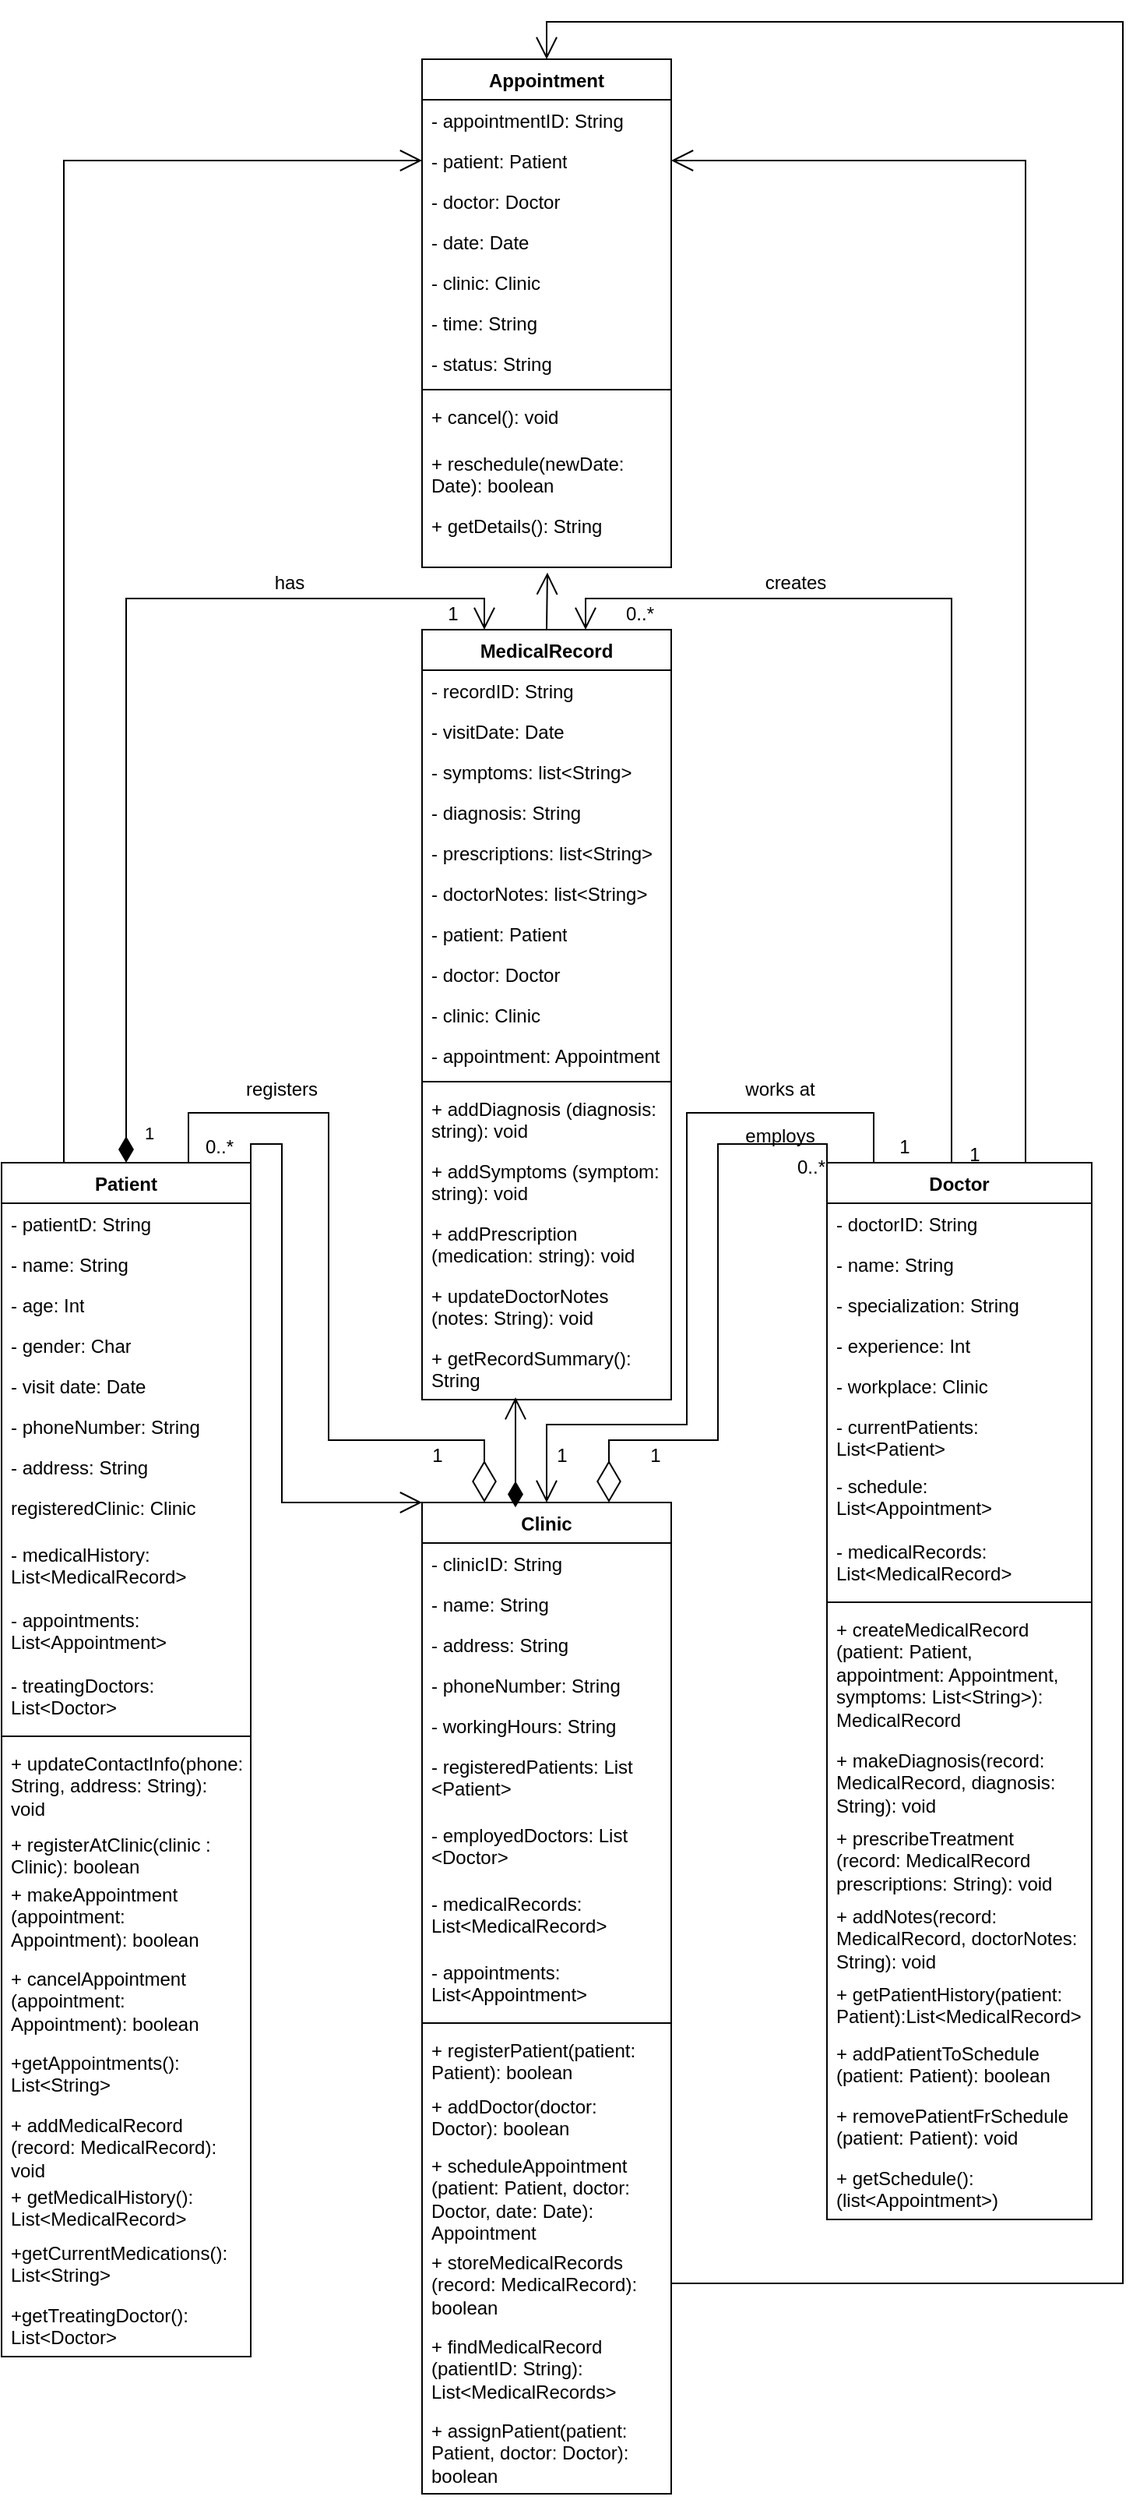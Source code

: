 <mxfile version="28.2.7">
  <diagram name="Page-1" id="929967ad-93f9-6ef4-fab6-5d389245f69c">
    <mxGraphModel dx="2703" dy="2753" grid="1" gridSize="10" guides="1" tooltips="1" connect="1" arrows="1" fold="1" page="1" pageScale="1.5" pageWidth="1169" pageHeight="826" background="#ffffff" math="0" shadow="0">
      <root>
        <mxCell id="0" style=";html=1;" />
        <mxCell id="1" style=";html=1;" parent="0" />
        <mxCell id="AAVSdMA0_Yjj0Yy6uZWU-5" value="Patient" style="swimlane;fontStyle=1;align=center;verticalAlign=top;childLayout=stackLayout;horizontal=1;startSize=26;horizontalStack=0;resizeParent=1;resizeParentMax=0;resizeLast=0;collapsible=1;marginBottom=0;whiteSpace=wrap;html=1;" vertex="1" parent="1">
          <mxGeometry x="200" y="452" width="160" height="766" as="geometry" />
        </mxCell>
        <mxCell id="AAVSdMA0_Yjj0Yy6uZWU-77" value="- patientD: String" style="text;strokeColor=none;fillColor=none;align=left;verticalAlign=top;spacingLeft=4;spacingRight=4;overflow=hidden;rotatable=0;points=[[0,0.5],[1,0.5]];portConstraint=eastwest;whiteSpace=wrap;html=1;" vertex="1" parent="AAVSdMA0_Yjj0Yy6uZWU-5">
          <mxGeometry y="26" width="160" height="26" as="geometry" />
        </mxCell>
        <mxCell id="AAVSdMA0_Yjj0Yy6uZWU-6" value="- name: String" style="text;strokeColor=none;fillColor=none;align=left;verticalAlign=top;spacingLeft=4;spacingRight=4;overflow=hidden;rotatable=0;points=[[0,0.5],[1,0.5]];portConstraint=eastwest;whiteSpace=wrap;html=1;" vertex="1" parent="AAVSdMA0_Yjj0Yy6uZWU-5">
          <mxGeometry y="52" width="160" height="26" as="geometry" />
        </mxCell>
        <mxCell id="AAVSdMA0_Yjj0Yy6uZWU-9" value="- age: Int" style="text;strokeColor=none;fillColor=none;align=left;verticalAlign=top;spacingLeft=4;spacingRight=4;overflow=hidden;rotatable=0;points=[[0,0.5],[1,0.5]];portConstraint=eastwest;whiteSpace=wrap;html=1;" vertex="1" parent="AAVSdMA0_Yjj0Yy6uZWU-5">
          <mxGeometry y="78" width="160" height="26" as="geometry" />
        </mxCell>
        <mxCell id="AAVSdMA0_Yjj0Yy6uZWU-10" value="- gender: Char" style="text;strokeColor=none;fillColor=none;align=left;verticalAlign=top;spacingLeft=4;spacingRight=4;overflow=hidden;rotatable=0;points=[[0,0.5],[1,0.5]];portConstraint=eastwest;whiteSpace=wrap;html=1;" vertex="1" parent="AAVSdMA0_Yjj0Yy6uZWU-5">
          <mxGeometry y="104" width="160" height="26" as="geometry" />
        </mxCell>
        <mxCell id="AAVSdMA0_Yjj0Yy6uZWU-13" value="- visit date: Date" style="text;strokeColor=none;fillColor=none;align=left;verticalAlign=top;spacingLeft=4;spacingRight=4;overflow=hidden;rotatable=0;points=[[0,0.5],[1,0.5]];portConstraint=eastwest;whiteSpace=wrap;html=1;" vertex="1" parent="AAVSdMA0_Yjj0Yy6uZWU-5">
          <mxGeometry y="130" width="160" height="26" as="geometry" />
        </mxCell>
        <mxCell id="AAVSdMA0_Yjj0Yy6uZWU-12" value="- phoneNumber: String" style="text;strokeColor=none;fillColor=none;align=left;verticalAlign=top;spacingLeft=4;spacingRight=4;overflow=hidden;rotatable=0;points=[[0,0.5],[1,0.5]];portConstraint=eastwest;whiteSpace=wrap;html=1;" vertex="1" parent="AAVSdMA0_Yjj0Yy6uZWU-5">
          <mxGeometry y="156" width="160" height="26" as="geometry" />
        </mxCell>
        <mxCell id="AAVSdMA0_Yjj0Yy6uZWU-54" value="- address: String" style="text;strokeColor=none;fillColor=none;align=left;verticalAlign=top;spacingLeft=4;spacingRight=4;overflow=hidden;rotatable=0;points=[[0,0.5],[1,0.5]];portConstraint=eastwest;whiteSpace=wrap;html=1;" vertex="1" parent="AAVSdMA0_Yjj0Yy6uZWU-5">
          <mxGeometry y="182" width="160" height="26" as="geometry" />
        </mxCell>
        <mxCell id="AAVSdMA0_Yjj0Yy6uZWU-110" value="registeredClinic: Clinic" style="text;strokeColor=none;fillColor=none;align=left;verticalAlign=top;spacingLeft=4;spacingRight=4;overflow=hidden;rotatable=0;points=[[0,0.5],[1,0.5]];portConstraint=eastwest;whiteSpace=wrap;html=1;" vertex="1" parent="AAVSdMA0_Yjj0Yy6uZWU-5">
          <mxGeometry y="208" width="160" height="30" as="geometry" />
        </mxCell>
        <mxCell id="AAVSdMA0_Yjj0Yy6uZWU-109" value="- medicalHistory: List&amp;lt;MedicalRecord&amp;gt;" style="text;strokeColor=none;fillColor=none;align=left;verticalAlign=top;spacingLeft=4;spacingRight=4;overflow=hidden;rotatable=0;points=[[0,0.5],[1,0.5]];portConstraint=eastwest;whiteSpace=wrap;html=1;" vertex="1" parent="AAVSdMA0_Yjj0Yy6uZWU-5">
          <mxGeometry y="238" width="160" height="42" as="geometry" />
        </mxCell>
        <mxCell id="AAVSdMA0_Yjj0Yy6uZWU-143" value="- appointments: List&amp;lt;Appointment&amp;gt;" style="text;strokeColor=none;fillColor=none;align=left;verticalAlign=top;spacingLeft=4;spacingRight=4;overflow=hidden;rotatable=0;points=[[0,0.5],[1,0.5]];portConstraint=eastwest;whiteSpace=wrap;html=1;" vertex="1" parent="AAVSdMA0_Yjj0Yy6uZWU-5">
          <mxGeometry y="280" width="160" height="42" as="geometry" />
        </mxCell>
        <mxCell id="AAVSdMA0_Yjj0Yy6uZWU-144" value="- treatingDoctors: List&amp;lt;Doctor&amp;gt;" style="text;strokeColor=none;fillColor=none;align=left;verticalAlign=top;spacingLeft=4;spacingRight=4;overflow=hidden;rotatable=0;points=[[0,0.5],[1,0.5]];portConstraint=eastwest;whiteSpace=wrap;html=1;" vertex="1" parent="AAVSdMA0_Yjj0Yy6uZWU-5">
          <mxGeometry y="322" width="160" height="42" as="geometry" />
        </mxCell>
        <mxCell id="AAVSdMA0_Yjj0Yy6uZWU-7" value="" style="line;strokeWidth=1;fillColor=none;align=left;verticalAlign=middle;spacingTop=-1;spacingLeft=3;spacingRight=3;rotatable=0;labelPosition=right;points=[];portConstraint=eastwest;strokeColor=inherit;" vertex="1" parent="AAVSdMA0_Yjj0Yy6uZWU-5">
          <mxGeometry y="364" width="160" height="8" as="geometry" />
        </mxCell>
        <mxCell id="AAVSdMA0_Yjj0Yy6uZWU-8" value="+ updateContactInfo(phone: String, address: String): void" style="text;strokeColor=none;fillColor=none;align=left;verticalAlign=top;spacingLeft=4;spacingRight=4;overflow=hidden;rotatable=0;points=[[0,0.5],[1,0.5]];portConstraint=eastwest;whiteSpace=wrap;html=1;" vertex="1" parent="AAVSdMA0_Yjj0Yy6uZWU-5">
          <mxGeometry y="372" width="160" height="52" as="geometry" />
        </mxCell>
        <mxCell id="AAVSdMA0_Yjj0Yy6uZWU-55" value="+ registerAtClinic(clinic : Clinic): boolean" style="text;strokeColor=none;fillColor=none;align=left;verticalAlign=top;spacingLeft=4;spacingRight=4;overflow=hidden;rotatable=0;points=[[0,0.5],[1,0.5]];portConstraint=eastwest;whiteSpace=wrap;html=1;" vertex="1" parent="AAVSdMA0_Yjj0Yy6uZWU-5">
          <mxGeometry y="424" width="160" height="32" as="geometry" />
        </mxCell>
        <mxCell id="AAVSdMA0_Yjj0Yy6uZWU-11" value="+ makeAppointment (appointment: Appointment): boolean" style="text;strokeColor=none;fillColor=none;align=left;verticalAlign=top;spacingLeft=4;spacingRight=4;overflow=hidden;rotatable=0;points=[[0,0.5],[1,0.5]];portConstraint=eastwest;whiteSpace=wrap;html=1;" vertex="1" parent="AAVSdMA0_Yjj0Yy6uZWU-5">
          <mxGeometry y="456" width="160" height="54" as="geometry" />
        </mxCell>
        <mxCell id="AAVSdMA0_Yjj0Yy6uZWU-120" value="+ cancelAppointment (appointment: Appointment): boolean" style="text;strokeColor=none;fillColor=none;align=left;verticalAlign=top;spacingLeft=4;spacingRight=4;overflow=hidden;rotatable=0;points=[[0,0.5],[1,0.5]];portConstraint=eastwest;whiteSpace=wrap;html=1;" vertex="1" parent="AAVSdMA0_Yjj0Yy6uZWU-5">
          <mxGeometry y="510" width="160" height="54" as="geometry" />
        </mxCell>
        <mxCell id="AAVSdMA0_Yjj0Yy6uZWU-119" value="+getAppointments(): List&amp;lt;String&amp;gt;" style="text;strokeColor=none;fillColor=none;align=left;verticalAlign=top;spacingLeft=4;spacingRight=4;overflow=hidden;rotatable=0;points=[[0,0.5],[1,0.5]];portConstraint=eastwest;whiteSpace=wrap;html=1;" vertex="1" parent="AAVSdMA0_Yjj0Yy6uZWU-5">
          <mxGeometry y="564" width="160" height="40" as="geometry" />
        </mxCell>
        <mxCell id="AAVSdMA0_Yjj0Yy6uZWU-30" value="+ addMedicalRecord&lt;div&gt;(record: MedicalRecord): void&lt;/div&gt;" style="text;strokeColor=none;fillColor=none;align=left;verticalAlign=top;spacingLeft=4;spacingRight=4;overflow=hidden;rotatable=0;points=[[0,0.5],[1,0.5]];portConstraint=eastwest;whiteSpace=wrap;html=1;" vertex="1" parent="AAVSdMA0_Yjj0Yy6uZWU-5">
          <mxGeometry y="604" width="160" height="46" as="geometry" />
        </mxCell>
        <mxCell id="AAVSdMA0_Yjj0Yy6uZWU-111" value="+ getMedicalHistory(): List&amp;lt;MedicalRecord&amp;gt;" style="text;strokeColor=none;fillColor=none;align=left;verticalAlign=top;spacingLeft=4;spacingRight=4;overflow=hidden;rotatable=0;points=[[0,0.5],[1,0.5]];portConstraint=eastwest;whiteSpace=wrap;html=1;" vertex="1" parent="AAVSdMA0_Yjj0Yy6uZWU-5">
          <mxGeometry y="650" width="160" height="36" as="geometry" />
        </mxCell>
        <mxCell id="AAVSdMA0_Yjj0Yy6uZWU-112" value="+getCurrentMedications(): List&amp;lt;String&amp;gt;" style="text;strokeColor=none;fillColor=none;align=left;verticalAlign=top;spacingLeft=4;spacingRight=4;overflow=hidden;rotatable=0;points=[[0,0.5],[1,0.5]];portConstraint=eastwest;whiteSpace=wrap;html=1;" vertex="1" parent="AAVSdMA0_Yjj0Yy6uZWU-5">
          <mxGeometry y="686" width="160" height="40" as="geometry" />
        </mxCell>
        <mxCell id="AAVSdMA0_Yjj0Yy6uZWU-124" value="+getTreatingDoctor(): List&amp;lt;Doctor&amp;gt;" style="text;strokeColor=none;fillColor=none;align=left;verticalAlign=top;spacingLeft=4;spacingRight=4;overflow=hidden;rotatable=0;points=[[0,0.5],[1,0.5]];portConstraint=eastwest;whiteSpace=wrap;html=1;" vertex="1" parent="AAVSdMA0_Yjj0Yy6uZWU-5">
          <mxGeometry y="726" width="160" height="40" as="geometry" />
        </mxCell>
        <mxCell id="AAVSdMA0_Yjj0Yy6uZWU-14" value="Doctor" style="swimlane;fontStyle=1;align=center;verticalAlign=top;childLayout=stackLayout;horizontal=1;startSize=26;horizontalStack=0;resizeParent=1;resizeParentMax=0;resizeLast=0;collapsible=1;marginBottom=0;whiteSpace=wrap;html=1;" vertex="1" parent="1">
          <mxGeometry x="730" y="452" width="170" height="678" as="geometry" />
        </mxCell>
        <mxCell id="AAVSdMA0_Yjj0Yy6uZWU-15" value="- doctorID: String" style="text;strokeColor=none;fillColor=none;align=left;verticalAlign=top;spacingLeft=4;spacingRight=4;overflow=hidden;rotatable=0;points=[[0,0.5],[1,0.5]];portConstraint=eastwest;whiteSpace=wrap;html=1;" vertex="1" parent="AAVSdMA0_Yjj0Yy6uZWU-14">
          <mxGeometry y="26" width="170" height="26" as="geometry" />
        </mxCell>
        <mxCell id="AAVSdMA0_Yjj0Yy6uZWU-78" value="- name: String" style="text;strokeColor=none;fillColor=none;align=left;verticalAlign=top;spacingLeft=4;spacingRight=4;overflow=hidden;rotatable=0;points=[[0,0.5],[1,0.5]];portConstraint=eastwest;whiteSpace=wrap;html=1;" vertex="1" parent="AAVSdMA0_Yjj0Yy6uZWU-14">
          <mxGeometry y="52" width="170" height="26" as="geometry" />
        </mxCell>
        <mxCell id="AAVSdMA0_Yjj0Yy6uZWU-17" value="- specialization: String" style="text;strokeColor=none;fillColor=none;align=left;verticalAlign=top;spacingLeft=4;spacingRight=4;overflow=hidden;rotatable=0;points=[[0,0.5],[1,0.5]];portConstraint=eastwest;whiteSpace=wrap;html=1;" vertex="1" parent="AAVSdMA0_Yjj0Yy6uZWU-14">
          <mxGeometry y="78" width="170" height="26" as="geometry" />
        </mxCell>
        <mxCell id="AAVSdMA0_Yjj0Yy6uZWU-18" value="- experience: Int" style="text;strokeColor=none;fillColor=none;align=left;verticalAlign=top;spacingLeft=4;spacingRight=4;overflow=hidden;rotatable=0;points=[[0,0.5],[1,0.5]];portConstraint=eastwest;whiteSpace=wrap;html=1;" vertex="1" parent="AAVSdMA0_Yjj0Yy6uZWU-14">
          <mxGeometry y="104" width="170" height="26" as="geometry" />
        </mxCell>
        <mxCell id="AAVSdMA0_Yjj0Yy6uZWU-113" value="- workplace: Clinic" style="text;strokeColor=none;fillColor=none;align=left;verticalAlign=top;spacingLeft=4;spacingRight=4;overflow=hidden;rotatable=0;points=[[0,0.5],[1,0.5]];portConstraint=eastwest;whiteSpace=wrap;html=1;" vertex="1" parent="AAVSdMA0_Yjj0Yy6uZWU-14">
          <mxGeometry y="130" width="170" height="26" as="geometry" />
        </mxCell>
        <mxCell id="AAVSdMA0_Yjj0Yy6uZWU-114" value="- currentPatients: List&amp;lt;Patient&amp;gt;" style="text;strokeColor=none;fillColor=none;align=left;verticalAlign=top;spacingLeft=4;spacingRight=4;overflow=hidden;rotatable=0;points=[[0,0.5],[1,0.5]];portConstraint=eastwest;whiteSpace=wrap;html=1;" vertex="1" parent="AAVSdMA0_Yjj0Yy6uZWU-14">
          <mxGeometry y="156" width="170" height="38" as="geometry" />
        </mxCell>
        <mxCell id="AAVSdMA0_Yjj0Yy6uZWU-146" value="- schedule: List&amp;lt;Appointment&amp;gt;" style="text;strokeColor=none;fillColor=none;align=left;verticalAlign=top;spacingLeft=4;spacingRight=4;overflow=hidden;rotatable=0;points=[[0,0.5],[1,0.5]];portConstraint=eastwest;whiteSpace=wrap;html=1;" vertex="1" parent="AAVSdMA0_Yjj0Yy6uZWU-14">
          <mxGeometry y="194" width="170" height="42" as="geometry" />
        </mxCell>
        <mxCell id="AAVSdMA0_Yjj0Yy6uZWU-147" value="- medicalRecords: List&amp;lt;MedicalRecord&amp;gt;" style="text;strokeColor=none;fillColor=none;align=left;verticalAlign=top;spacingLeft=4;spacingRight=4;overflow=hidden;rotatable=0;points=[[0,0.5],[1,0.5]];portConstraint=eastwest;whiteSpace=wrap;html=1;" vertex="1" parent="AAVSdMA0_Yjj0Yy6uZWU-14">
          <mxGeometry y="236" width="170" height="42" as="geometry" />
        </mxCell>
        <mxCell id="AAVSdMA0_Yjj0Yy6uZWU-20" value="" style="line;strokeWidth=1;fillColor=none;align=left;verticalAlign=middle;spacingTop=-1;spacingLeft=3;spacingRight=3;rotatable=0;labelPosition=right;points=[];portConstraint=eastwest;strokeColor=inherit;" vertex="1" parent="AAVSdMA0_Yjj0Yy6uZWU-14">
          <mxGeometry y="278" width="170" height="8" as="geometry" />
        </mxCell>
        <mxCell id="AAVSdMA0_Yjj0Yy6uZWU-149" value="+ createMedicalRecord&lt;div&gt;(patient: Patient, appointment: Appointment, symptoms: List&amp;lt;String&amp;gt;): MedicalRecord&lt;/div&gt;" style="text;strokeColor=none;fillColor=none;align=left;verticalAlign=top;spacingLeft=4;spacingRight=4;overflow=hidden;rotatable=0;points=[[0,0.5],[1,0.5]];portConstraint=eastwest;whiteSpace=wrap;html=1;" vertex="1" parent="AAVSdMA0_Yjj0Yy6uZWU-14">
          <mxGeometry y="286" width="170" height="84" as="geometry" />
        </mxCell>
        <mxCell id="AAVSdMA0_Yjj0Yy6uZWU-72" value="+ makeDiagnosis(record: MedicalRecord, diagnosis: String): void&amp;nbsp;" style="text;strokeColor=none;fillColor=none;align=left;verticalAlign=top;spacingLeft=4;spacingRight=4;overflow=hidden;rotatable=0;points=[[0,0.5],[1,0.5]];portConstraint=eastwest;whiteSpace=wrap;html=1;" vertex="1" parent="AAVSdMA0_Yjj0Yy6uZWU-14">
          <mxGeometry y="370" width="170" height="50" as="geometry" />
        </mxCell>
        <mxCell id="AAVSdMA0_Yjj0Yy6uZWU-22" value="+ prescribeTreatment&lt;div&gt;(record: MedicalRecord prescriptions: String): void&lt;/div&gt;" style="text;strokeColor=none;fillColor=none;align=left;verticalAlign=top;spacingLeft=4;spacingRight=4;overflow=hidden;rotatable=0;points=[[0,0.5],[1,0.5]];portConstraint=eastwest;whiteSpace=wrap;html=1;" vertex="1" parent="AAVSdMA0_Yjj0Yy6uZWU-14">
          <mxGeometry y="420" width="170" height="50" as="geometry" />
        </mxCell>
        <mxCell id="AAVSdMA0_Yjj0Yy6uZWU-150" value="+ addNotes(record: MedicalRecord, doctorNotes: String): void&amp;nbsp;" style="text;strokeColor=none;fillColor=none;align=left;verticalAlign=top;spacingLeft=4;spacingRight=4;overflow=hidden;rotatable=0;points=[[0,0.5],[1,0.5]];portConstraint=eastwest;whiteSpace=wrap;html=1;" vertex="1" parent="AAVSdMA0_Yjj0Yy6uZWU-14">
          <mxGeometry y="470" width="170" height="50" as="geometry" />
        </mxCell>
        <mxCell id="AAVSdMA0_Yjj0Yy6uZWU-128" value="+ getPatientHistory(patient: Patient):List&amp;lt;MedicalRecord&amp;gt;" style="text;strokeColor=none;fillColor=none;align=left;verticalAlign=top;spacingLeft=4;spacingRight=4;overflow=hidden;rotatable=0;points=[[0,0.5],[1,0.5]];portConstraint=eastwest;whiteSpace=wrap;html=1;" vertex="1" parent="AAVSdMA0_Yjj0Yy6uZWU-14">
          <mxGeometry y="520" width="170" height="38" as="geometry" />
        </mxCell>
        <mxCell id="AAVSdMA0_Yjj0Yy6uZWU-115" value="+ addPatientToSchedule&lt;div&gt;(patient: Patient): boolean&lt;/div&gt;" style="text;strokeColor=none;fillColor=none;align=left;verticalAlign=top;spacingLeft=4;spacingRight=4;overflow=hidden;rotatable=0;points=[[0,0.5],[1,0.5]];portConstraint=eastwest;whiteSpace=wrap;html=1;" vertex="1" parent="AAVSdMA0_Yjj0Yy6uZWU-14">
          <mxGeometry y="558" width="170" height="40" as="geometry" />
        </mxCell>
        <mxCell id="AAVSdMA0_Yjj0Yy6uZWU-121" value="+ removePatientFrSchedule&lt;div&gt;(patient: Patient): void&lt;/div&gt;" style="text;strokeColor=none;fillColor=none;align=left;verticalAlign=top;spacingLeft=4;spacingRight=4;overflow=hidden;rotatable=0;points=[[0,0.5],[1,0.5]];portConstraint=eastwest;whiteSpace=wrap;html=1;" vertex="1" parent="AAVSdMA0_Yjj0Yy6uZWU-14">
          <mxGeometry y="598" width="170" height="40" as="geometry" />
        </mxCell>
        <mxCell id="AAVSdMA0_Yjj0Yy6uZWU-32" value="+ getSchedule(): (list&amp;lt;Appointment&amp;gt;)" style="text;strokeColor=none;fillColor=none;align=left;verticalAlign=top;spacingLeft=4;spacingRight=4;overflow=hidden;rotatable=0;points=[[0,0.5],[1,0.5]];portConstraint=eastwest;whiteSpace=wrap;html=1;" vertex="1" parent="AAVSdMA0_Yjj0Yy6uZWU-14">
          <mxGeometry y="638" width="170" height="40" as="geometry" />
        </mxCell>
        <mxCell id="AAVSdMA0_Yjj0Yy6uZWU-23" value="Clinic" style="swimlane;fontStyle=1;align=center;verticalAlign=top;childLayout=stackLayout;horizontal=1;startSize=26;horizontalStack=0;resizeParent=1;resizeParentMax=0;resizeLast=0;collapsible=1;marginBottom=0;whiteSpace=wrap;html=1;" vertex="1" parent="1">
          <mxGeometry x="470" y="670" width="160" height="636" as="geometry" />
        </mxCell>
        <mxCell id="AAVSdMA0_Yjj0Yy6uZWU-24" value="- clinicID: String" style="text;strokeColor=none;fillColor=none;align=left;verticalAlign=top;spacingLeft=4;spacingRight=4;overflow=hidden;rotatable=0;points=[[0,0.5],[1,0.5]];portConstraint=eastwest;whiteSpace=wrap;html=1;" vertex="1" parent="AAVSdMA0_Yjj0Yy6uZWU-23">
          <mxGeometry y="26" width="160" height="26" as="geometry" />
        </mxCell>
        <mxCell id="AAVSdMA0_Yjj0Yy6uZWU-25" value="- name: String" style="text;strokeColor=none;fillColor=none;align=left;verticalAlign=top;spacingLeft=4;spacingRight=4;overflow=hidden;rotatable=0;points=[[0,0.5],[1,0.5]];portConstraint=eastwest;whiteSpace=wrap;html=1;" vertex="1" parent="AAVSdMA0_Yjj0Yy6uZWU-23">
          <mxGeometry y="52" width="160" height="26" as="geometry" />
        </mxCell>
        <mxCell id="AAVSdMA0_Yjj0Yy6uZWU-73" value="- address: String" style="text;strokeColor=none;fillColor=none;align=left;verticalAlign=top;spacingLeft=4;spacingRight=4;overflow=hidden;rotatable=0;points=[[0,0.5],[1,0.5]];portConstraint=eastwest;whiteSpace=wrap;html=1;" vertex="1" parent="AAVSdMA0_Yjj0Yy6uZWU-23">
          <mxGeometry y="78" width="160" height="26" as="geometry" />
        </mxCell>
        <mxCell id="AAVSdMA0_Yjj0Yy6uZWU-74" value="- phoneNumber: String" style="text;strokeColor=none;fillColor=none;align=left;verticalAlign=top;spacingLeft=4;spacingRight=4;overflow=hidden;rotatable=0;points=[[0,0.5],[1,0.5]];portConstraint=eastwest;whiteSpace=wrap;html=1;" vertex="1" parent="AAVSdMA0_Yjj0Yy6uZWU-23">
          <mxGeometry y="104" width="160" height="26" as="geometry" />
        </mxCell>
        <mxCell id="AAVSdMA0_Yjj0Yy6uZWU-26" value="- workingHours: String" style="text;strokeColor=none;fillColor=none;align=left;verticalAlign=top;spacingLeft=4;spacingRight=4;overflow=hidden;rotatable=0;points=[[0,0.5],[1,0.5]];portConstraint=eastwest;whiteSpace=wrap;html=1;" vertex="1" parent="AAVSdMA0_Yjj0Yy6uZWU-23">
          <mxGeometry y="130" width="160" height="26" as="geometry" />
        </mxCell>
        <mxCell id="AAVSdMA0_Yjj0Yy6uZWU-116" value="- registeredPatients: List &amp;lt;Patient&amp;gt;" style="text;strokeColor=none;fillColor=none;align=left;verticalAlign=top;spacingLeft=4;spacingRight=4;overflow=hidden;rotatable=0;points=[[0,0.5],[1,0.5]];portConstraint=eastwest;whiteSpace=wrap;html=1;" vertex="1" parent="AAVSdMA0_Yjj0Yy6uZWU-23">
          <mxGeometry y="156" width="160" height="44" as="geometry" />
        </mxCell>
        <mxCell id="AAVSdMA0_Yjj0Yy6uZWU-117" value="- employedDoctors: List &amp;lt;Doctor&amp;gt;" style="text;strokeColor=none;fillColor=none;align=left;verticalAlign=top;spacingLeft=4;spacingRight=4;overflow=hidden;rotatable=0;points=[[0,0.5],[1,0.5]];portConstraint=eastwest;whiteSpace=wrap;html=1;" vertex="1" parent="AAVSdMA0_Yjj0Yy6uZWU-23">
          <mxGeometry y="200" width="160" height="44" as="geometry" />
        </mxCell>
        <mxCell id="AAVSdMA0_Yjj0Yy6uZWU-118" value="- medicalRecords: List&amp;lt;MedicalRecord&amp;gt;" style="text;strokeColor=none;fillColor=none;align=left;verticalAlign=top;spacingLeft=4;spacingRight=4;overflow=hidden;rotatable=0;points=[[0,0.5],[1,0.5]];portConstraint=eastwest;whiteSpace=wrap;html=1;" vertex="1" parent="AAVSdMA0_Yjj0Yy6uZWU-23">
          <mxGeometry y="244" width="160" height="44" as="geometry" />
        </mxCell>
        <mxCell id="AAVSdMA0_Yjj0Yy6uZWU-151" value="- appointments: List&amp;lt;Appointment&amp;gt;" style="text;strokeColor=none;fillColor=none;align=left;verticalAlign=top;spacingLeft=4;spacingRight=4;overflow=hidden;rotatable=0;points=[[0,0.5],[1,0.5]];portConstraint=eastwest;whiteSpace=wrap;html=1;" vertex="1" parent="AAVSdMA0_Yjj0Yy6uZWU-23">
          <mxGeometry y="288" width="160" height="42" as="geometry" />
        </mxCell>
        <mxCell id="AAVSdMA0_Yjj0Yy6uZWU-27" value="" style="line;strokeWidth=1;fillColor=none;align=left;verticalAlign=middle;spacingTop=-1;spacingLeft=3;spacingRight=3;rotatable=0;labelPosition=right;points=[];portConstraint=eastwest;strokeColor=inherit;" vertex="1" parent="AAVSdMA0_Yjj0Yy6uZWU-23">
          <mxGeometry y="330" width="160" height="8" as="geometry" />
        </mxCell>
        <mxCell id="AAVSdMA0_Yjj0Yy6uZWU-28" value="+ registerPatient(patient: Patient): boolean&lt;div&gt;&lt;br&gt;&lt;/div&gt;" style="text;strokeColor=none;fillColor=none;align=left;verticalAlign=top;spacingLeft=4;spacingRight=4;overflow=hidden;rotatable=0;points=[[0,0.5],[1,0.5]];portConstraint=eastwest;whiteSpace=wrap;html=1;" vertex="1" parent="AAVSdMA0_Yjj0Yy6uZWU-23">
          <mxGeometry y="338" width="160" height="36" as="geometry" />
        </mxCell>
        <mxCell id="AAVSdMA0_Yjj0Yy6uZWU-29" value="+ addDoctor(doctor: Doctor): boolean" style="text;strokeColor=none;fillColor=none;align=left;verticalAlign=top;spacingLeft=4;spacingRight=4;overflow=hidden;rotatable=0;points=[[0,0.5],[1,0.5]];portConstraint=eastwest;whiteSpace=wrap;html=1;" vertex="1" parent="AAVSdMA0_Yjj0Yy6uZWU-23">
          <mxGeometry y="374" width="160" height="38" as="geometry" />
        </mxCell>
        <mxCell id="AAVSdMA0_Yjj0Yy6uZWU-75" value="+ scheduleAppointment&lt;div&gt;(patient: Patient, doctor: Doctor, date: Date): Appointment&lt;/div&gt;" style="text;strokeColor=none;fillColor=none;align=left;verticalAlign=top;spacingLeft=4;spacingRight=4;overflow=hidden;rotatable=0;points=[[0,0.5],[1,0.5]];portConstraint=eastwest;whiteSpace=wrap;html=1;" vertex="1" parent="AAVSdMA0_Yjj0Yy6uZWU-23">
          <mxGeometry y="412" width="160" height="62" as="geometry" />
        </mxCell>
        <mxCell id="AAVSdMA0_Yjj0Yy6uZWU-76" value="+ storeMedicalRecords (record: MedicalRecord): boolean" style="text;strokeColor=none;fillColor=none;align=left;verticalAlign=top;spacingLeft=4;spacingRight=4;overflow=hidden;rotatable=0;points=[[0,0.5],[1,0.5]];portConstraint=eastwest;whiteSpace=wrap;html=1;" vertex="1" parent="AAVSdMA0_Yjj0Yy6uZWU-23">
          <mxGeometry y="474" width="160" height="54" as="geometry" />
        </mxCell>
        <mxCell id="AAVSdMA0_Yjj0Yy6uZWU-126" value="+ findMedicalRecord (patientID: String): List&amp;lt;MedicalRecords&amp;gt;" style="text;strokeColor=none;fillColor=none;align=left;verticalAlign=top;spacingLeft=4;spacingRight=4;overflow=hidden;rotatable=0;points=[[0,0.5],[1,0.5]];portConstraint=eastwest;whiteSpace=wrap;html=1;" vertex="1" parent="AAVSdMA0_Yjj0Yy6uZWU-23">
          <mxGeometry y="528" width="160" height="54" as="geometry" />
        </mxCell>
        <mxCell id="AAVSdMA0_Yjj0Yy6uZWU-127" value="+ assignPatient(patient: Patient, doctor: Doctor): boolean" style="text;strokeColor=none;fillColor=none;align=left;verticalAlign=top;spacingLeft=4;spacingRight=4;overflow=hidden;rotatable=0;points=[[0,0.5],[1,0.5]];portConstraint=eastwest;whiteSpace=wrap;html=1;" vertex="1" parent="AAVSdMA0_Yjj0Yy6uZWU-23">
          <mxGeometry y="582" width="160" height="54" as="geometry" />
        </mxCell>
        <mxCell id="AAVSdMA0_Yjj0Yy6uZWU-33" value="MedicalRecord" style="swimlane;fontStyle=1;align=center;verticalAlign=top;childLayout=stackLayout;horizontal=1;startSize=26;horizontalStack=0;resizeParent=1;resizeParentMax=0;resizeLast=0;collapsible=1;marginBottom=0;whiteSpace=wrap;html=1;" vertex="1" parent="1">
          <mxGeometry x="470" y="110" width="160" height="494" as="geometry" />
        </mxCell>
        <mxCell id="AAVSdMA0_Yjj0Yy6uZWU-34" value="- recordID: String" style="text;strokeColor=none;fillColor=none;align=left;verticalAlign=top;spacingLeft=4;spacingRight=4;overflow=hidden;rotatable=0;points=[[0,0.5],[1,0.5]];portConstraint=eastwest;whiteSpace=wrap;html=1;" vertex="1" parent="AAVSdMA0_Yjj0Yy6uZWU-33">
          <mxGeometry y="26" width="160" height="26" as="geometry" />
        </mxCell>
        <mxCell id="AAVSdMA0_Yjj0Yy6uZWU-35" value="- visitDate: Date" style="text;strokeColor=none;fillColor=none;align=left;verticalAlign=top;spacingLeft=4;spacingRight=4;overflow=hidden;rotatable=0;points=[[0,0.5],[1,0.5]];portConstraint=eastwest;whiteSpace=wrap;html=1;" vertex="1" parent="AAVSdMA0_Yjj0Yy6uZWU-33">
          <mxGeometry y="52" width="160" height="26" as="geometry" />
        </mxCell>
        <mxCell id="AAVSdMA0_Yjj0Yy6uZWU-57" value="- symptoms: list&amp;lt;String&amp;gt;" style="text;strokeColor=none;fillColor=none;align=left;verticalAlign=top;spacingLeft=4;spacingRight=4;overflow=hidden;rotatable=0;points=[[0,0.5],[1,0.5]];portConstraint=eastwest;whiteSpace=wrap;html=1;" vertex="1" parent="AAVSdMA0_Yjj0Yy6uZWU-33">
          <mxGeometry y="78" width="160" height="26" as="geometry" />
        </mxCell>
        <mxCell id="AAVSdMA0_Yjj0Yy6uZWU-58" value="- diagnosis: String" style="text;strokeColor=none;fillColor=none;align=left;verticalAlign=top;spacingLeft=4;spacingRight=4;overflow=hidden;rotatable=0;points=[[0,0.5],[1,0.5]];portConstraint=eastwest;whiteSpace=wrap;html=1;" vertex="1" parent="AAVSdMA0_Yjj0Yy6uZWU-33">
          <mxGeometry y="104" width="160" height="26" as="geometry" />
        </mxCell>
        <mxCell id="AAVSdMA0_Yjj0Yy6uZWU-37" value="- prescriptions: list&amp;lt;String&amp;gt;" style="text;strokeColor=none;fillColor=none;align=left;verticalAlign=top;spacingLeft=4;spacingRight=4;overflow=hidden;rotatable=0;points=[[0,0.5],[1,0.5]];portConstraint=eastwest;whiteSpace=wrap;html=1;" vertex="1" parent="AAVSdMA0_Yjj0Yy6uZWU-33">
          <mxGeometry y="130" width="160" height="26" as="geometry" />
        </mxCell>
        <mxCell id="AAVSdMA0_Yjj0Yy6uZWU-56" value="- doctorNotes: list&amp;lt;String&amp;gt;" style="text;strokeColor=none;fillColor=none;align=left;verticalAlign=top;spacingLeft=4;spacingRight=4;overflow=hidden;rotatable=0;points=[[0,0.5],[1,0.5]];portConstraint=eastwest;whiteSpace=wrap;html=1;" vertex="1" parent="AAVSdMA0_Yjj0Yy6uZWU-33">
          <mxGeometry y="156" width="160" height="26" as="geometry" />
        </mxCell>
        <mxCell id="AAVSdMA0_Yjj0Yy6uZWU-152" value="- patient: Patient" style="text;strokeColor=none;fillColor=none;align=left;verticalAlign=top;spacingLeft=4;spacingRight=4;overflow=hidden;rotatable=0;points=[[0,0.5],[1,0.5]];portConstraint=eastwest;whiteSpace=wrap;html=1;" vertex="1" parent="AAVSdMA0_Yjj0Yy6uZWU-33">
          <mxGeometry y="182" width="160" height="26" as="geometry" />
        </mxCell>
        <mxCell id="AAVSdMA0_Yjj0Yy6uZWU-153" value="- doctor: Doctor" style="text;strokeColor=none;fillColor=none;align=left;verticalAlign=top;spacingLeft=4;spacingRight=4;overflow=hidden;rotatable=0;points=[[0,0.5],[1,0.5]];portConstraint=eastwest;whiteSpace=wrap;html=1;" vertex="1" parent="AAVSdMA0_Yjj0Yy6uZWU-33">
          <mxGeometry y="208" width="160" height="26" as="geometry" />
        </mxCell>
        <mxCell id="AAVSdMA0_Yjj0Yy6uZWU-154" value="- clinic: Clinic" style="text;strokeColor=none;fillColor=none;align=left;verticalAlign=top;spacingLeft=4;spacingRight=4;overflow=hidden;rotatable=0;points=[[0,0.5],[1,0.5]];portConstraint=eastwest;whiteSpace=wrap;html=1;" vertex="1" parent="AAVSdMA0_Yjj0Yy6uZWU-33">
          <mxGeometry y="234" width="160" height="26" as="geometry" />
        </mxCell>
        <mxCell id="AAVSdMA0_Yjj0Yy6uZWU-162" value="- appointment: Appointment" style="text;strokeColor=none;fillColor=none;align=left;verticalAlign=top;spacingLeft=4;spacingRight=4;overflow=hidden;rotatable=0;points=[[0,0.5],[1,0.5]];portConstraint=eastwest;whiteSpace=wrap;html=1;" vertex="1" parent="AAVSdMA0_Yjj0Yy6uZWU-33">
          <mxGeometry y="260" width="160" height="26" as="geometry" />
        </mxCell>
        <mxCell id="AAVSdMA0_Yjj0Yy6uZWU-39" value="" style="line;strokeWidth=1;fillColor=none;align=left;verticalAlign=middle;spacingTop=-1;spacingLeft=3;spacingRight=3;rotatable=0;labelPosition=right;points=[];portConstraint=eastwest;strokeColor=inherit;" vertex="1" parent="AAVSdMA0_Yjj0Yy6uZWU-33">
          <mxGeometry y="286" width="160" height="8" as="geometry" />
        </mxCell>
        <mxCell id="AAVSdMA0_Yjj0Yy6uZWU-59" value="+ addDiagnosis (diagnosis: string): void" style="text;strokeColor=none;fillColor=none;align=left;verticalAlign=top;spacingLeft=4;spacingRight=4;overflow=hidden;rotatable=0;points=[[0,0.5],[1,0.5]];portConstraint=eastwest;whiteSpace=wrap;html=1;" vertex="1" parent="AAVSdMA0_Yjj0Yy6uZWU-33">
          <mxGeometry y="294" width="160" height="40" as="geometry" />
        </mxCell>
        <mxCell id="AAVSdMA0_Yjj0Yy6uZWU-123" value="+ addSymptoms (symptom: string): void" style="text;strokeColor=none;fillColor=none;align=left;verticalAlign=top;spacingLeft=4;spacingRight=4;overflow=hidden;rotatable=0;points=[[0,0.5],[1,0.5]];portConstraint=eastwest;whiteSpace=wrap;html=1;" vertex="1" parent="AAVSdMA0_Yjj0Yy6uZWU-33">
          <mxGeometry y="334" width="160" height="40" as="geometry" />
        </mxCell>
        <mxCell id="AAVSdMA0_Yjj0Yy6uZWU-40" value="+ addPrescription (medication: string): void" style="text;strokeColor=none;fillColor=none;align=left;verticalAlign=top;spacingLeft=4;spacingRight=4;overflow=hidden;rotatable=0;points=[[0,0.5],[1,0.5]];portConstraint=eastwest;whiteSpace=wrap;html=1;" vertex="1" parent="AAVSdMA0_Yjj0Yy6uZWU-33">
          <mxGeometry y="374" width="160" height="40" as="geometry" />
        </mxCell>
        <mxCell id="AAVSdMA0_Yjj0Yy6uZWU-71" value="+ updateDoctorNotes (notes: String): void" style="text;strokeColor=none;fillColor=none;align=left;verticalAlign=top;spacingLeft=4;spacingRight=4;overflow=hidden;rotatable=0;points=[[0,0.5],[1,0.5]];portConstraint=eastwest;whiteSpace=wrap;html=1;" vertex="1" parent="AAVSdMA0_Yjj0Yy6uZWU-33">
          <mxGeometry y="414" width="160" height="40" as="geometry" />
        </mxCell>
        <mxCell id="AAVSdMA0_Yjj0Yy6uZWU-42" value="+ getRecordSummary(): String" style="text;strokeColor=none;fillColor=none;align=left;verticalAlign=top;spacingLeft=4;spacingRight=4;overflow=hidden;rotatable=0;points=[[0,0.5],[1,0.5]];portConstraint=eastwest;whiteSpace=wrap;html=1;" vertex="1" parent="AAVSdMA0_Yjj0Yy6uZWU-33">
          <mxGeometry y="454" width="160" height="40" as="geometry" />
        </mxCell>
        <mxCell id="AAVSdMA0_Yjj0Yy6uZWU-47" value="" style="endArrow=open;endFill=1;endSize=12;html=1;rounded=0;entryX=0.5;entryY=0;entryDx=0;entryDy=0;exitX=0;exitY=1;exitDx=0;exitDy=0;" edge="1" parent="1" source="AAVSdMA0_Yjj0Yy6uZWU-105" target="AAVSdMA0_Yjj0Yy6uZWU-23">
          <mxGeometry width="160" relative="1" as="geometry">
            <mxPoint x="770" y="450" as="sourcePoint" />
            <mxPoint x="830" y="430" as="targetPoint" />
            <Array as="points">
              <mxPoint x="760" y="420" />
              <mxPoint x="640" y="420" />
              <mxPoint x="640" y="620" />
              <mxPoint x="550" y="620" />
            </Array>
          </mxGeometry>
        </mxCell>
        <mxCell id="AAVSdMA0_Yjj0Yy6uZWU-82" value="" style="endArrow=open;endFill=1;endSize=12;html=1;rounded=0;entryX=0.75;entryY=0;entryDx=0;entryDy=0;exitX=0;exitY=1;exitDx=0;exitDy=0;edgeStyle=orthogonalEdgeStyle;" edge="1" parent="1" source="AAVSdMA0_Yjj0Yy6uZWU-96">
          <mxGeometry width="160" relative="1" as="geometry">
            <mxPoint x="810" y="362" as="sourcePoint" />
            <mxPoint x="575.0" y="110.0" as="targetPoint" />
            <Array as="points">
              <mxPoint x="810" y="90" />
              <mxPoint x="575" y="90" />
            </Array>
          </mxGeometry>
        </mxCell>
        <mxCell id="AAVSdMA0_Yjj0Yy6uZWU-83" value="" style="endArrow=diamondThin;endFill=0;endSize=24;html=1;rounded=0;entryX=0.25;entryY=0;entryDx=0;entryDy=0;exitX=0.75;exitY=0;exitDx=0;exitDy=0;" edge="1" parent="1" source="AAVSdMA0_Yjj0Yy6uZWU-5" target="AAVSdMA0_Yjj0Yy6uZWU-23">
          <mxGeometry width="160" relative="1" as="geometry">
            <mxPoint x="40" y="660" as="sourcePoint" />
            <mxPoint x="200" y="660" as="targetPoint" />
            <Array as="points">
              <mxPoint x="320" y="420" />
              <mxPoint x="410" y="420" />
              <mxPoint x="410" y="630" />
              <mxPoint x="510" y="630" />
            </Array>
          </mxGeometry>
        </mxCell>
        <mxCell id="AAVSdMA0_Yjj0Yy6uZWU-84" value="" style="endArrow=diamondThin;endFill=0;endSize=24;html=1;rounded=0;entryX=0.75;entryY=0;entryDx=0;entryDy=0;exitX=0;exitY=0;exitDx=0;exitDy=0;" edge="1" parent="1" source="AAVSdMA0_Yjj0Yy6uZWU-14" target="AAVSdMA0_Yjj0Yy6uZWU-23">
          <mxGeometry width="160" relative="1" as="geometry">
            <mxPoint x="740" y="450" as="sourcePoint" />
            <mxPoint x="760" y="700" as="targetPoint" />
            <Array as="points">
              <mxPoint x="730" y="440" />
              <mxPoint x="660" y="440" />
              <mxPoint x="660" y="630" />
              <mxPoint x="590" y="630" />
            </Array>
          </mxGeometry>
        </mxCell>
        <mxCell id="AAVSdMA0_Yjj0Yy6uZWU-85" value="has" style="text;html=1;whiteSpace=wrap;strokeColor=none;fillColor=none;align=center;verticalAlign=middle;rounded=0;" vertex="1" parent="1">
          <mxGeometry x="360" y="70" width="50" height="20" as="geometry" />
        </mxCell>
        <mxCell id="AAVSdMA0_Yjj0Yy6uZWU-89" value="1" style="text;html=1;whiteSpace=wrap;strokeColor=none;fillColor=none;align=center;verticalAlign=middle;rounded=0;" vertex="1" parent="1">
          <mxGeometry x="470" y="90" width="40" height="20" as="geometry" />
        </mxCell>
        <mxCell id="AAVSdMA0_Yjj0Yy6uZWU-94" value="creates" style="text;html=1;whiteSpace=wrap;strokeColor=none;fillColor=none;align=center;verticalAlign=middle;rounded=0;" vertex="1" parent="1">
          <mxGeometry x="680" y="70" width="60" height="20" as="geometry" />
        </mxCell>
        <mxCell id="AAVSdMA0_Yjj0Yy6uZWU-96" value="1" style="text;html=1;whiteSpace=wrap;strokeColor=none;fillColor=none;align=center;verticalAlign=middle;rounded=0;" vertex="1" parent="1">
          <mxGeometry x="810" y="442" width="30" height="10" as="geometry" />
        </mxCell>
        <mxCell id="AAVSdMA0_Yjj0Yy6uZWU-98" value="0..*" style="text;html=1;whiteSpace=wrap;strokeColor=none;fillColor=none;align=center;verticalAlign=middle;rounded=0;" vertex="1" parent="1">
          <mxGeometry x="590" y="90" width="40" height="20" as="geometry" />
        </mxCell>
        <mxCell id="AAVSdMA0_Yjj0Yy6uZWU-99" value="1" style="text;html=1;whiteSpace=wrap;strokeColor=none;fillColor=none;align=center;verticalAlign=middle;rounded=0;" vertex="1" parent="1">
          <mxGeometry x="460" y="630" width="40" height="20" as="geometry" />
        </mxCell>
        <mxCell id="AAVSdMA0_Yjj0Yy6uZWU-100" value="1" style="text;html=1;whiteSpace=wrap;strokeColor=none;fillColor=none;align=center;verticalAlign=middle;rounded=0;" vertex="1" parent="1">
          <mxGeometry x="600" y="630" width="40" height="20" as="geometry" />
        </mxCell>
        <mxCell id="AAVSdMA0_Yjj0Yy6uZWU-101" value="0..*" style="text;html=1;whiteSpace=wrap;strokeColor=none;fillColor=none;align=center;verticalAlign=middle;rounded=0;" vertex="1" parent="1">
          <mxGeometry x="690" y="440" width="60" height="30" as="geometry" />
        </mxCell>
        <mxCell id="AAVSdMA0_Yjj0Yy6uZWU-103" value="0..*" style="text;html=1;whiteSpace=wrap;strokeColor=none;fillColor=none;align=center;verticalAlign=middle;rounded=0;" vertex="1" parent="1">
          <mxGeometry x="320" y="432" width="40" height="20" as="geometry" />
        </mxCell>
        <mxCell id="AAVSdMA0_Yjj0Yy6uZWU-104" value="1" style="text;html=1;whiteSpace=wrap;strokeColor=none;fillColor=none;align=center;verticalAlign=middle;rounded=0;" vertex="1" parent="1">
          <mxGeometry x="540" y="630" width="40" height="20" as="geometry" />
        </mxCell>
        <mxCell id="AAVSdMA0_Yjj0Yy6uZWU-105" value="1" style="text;html=1;whiteSpace=wrap;strokeColor=none;fillColor=none;align=center;verticalAlign=middle;rounded=0;" vertex="1" parent="1">
          <mxGeometry x="760" y="432" width="40" height="20" as="geometry" />
        </mxCell>
        <mxCell id="AAVSdMA0_Yjj0Yy6uZWU-106" value="works at" style="text;html=1;whiteSpace=wrap;strokeColor=none;fillColor=none;align=center;verticalAlign=middle;rounded=0;" vertex="1" parent="1">
          <mxGeometry x="670" y="390" width="60" height="30" as="geometry" />
        </mxCell>
        <mxCell id="AAVSdMA0_Yjj0Yy6uZWU-107" value="registers" style="text;html=1;whiteSpace=wrap;strokeColor=none;fillColor=none;align=center;verticalAlign=middle;rounded=0;" vertex="1" parent="1">
          <mxGeometry x="350" y="390" width="60" height="30" as="geometry" />
        </mxCell>
        <mxCell id="AAVSdMA0_Yjj0Yy6uZWU-108" value="employs" style="text;html=1;whiteSpace=wrap;strokeColor=none;fillColor=none;align=center;verticalAlign=middle;rounded=0;" vertex="1" parent="1">
          <mxGeometry x="670" y="425" width="60" height="20" as="geometry" />
        </mxCell>
        <mxCell id="AAVSdMA0_Yjj0Yy6uZWU-129" value="Appointment" style="swimlane;fontStyle=1;align=center;verticalAlign=top;childLayout=stackLayout;horizontal=1;startSize=26;horizontalStack=0;resizeParent=1;resizeParentMax=0;resizeLast=0;collapsible=1;marginBottom=0;whiteSpace=wrap;html=1;" vertex="1" parent="1">
          <mxGeometry x="470" y="-256" width="160" height="326" as="geometry" />
        </mxCell>
        <mxCell id="AAVSdMA0_Yjj0Yy6uZWU-130" value="- appointmentID: String" style="text;strokeColor=none;fillColor=none;align=left;verticalAlign=top;spacingLeft=4;spacingRight=4;overflow=hidden;rotatable=0;points=[[0,0.5],[1,0.5]];portConstraint=eastwest;whiteSpace=wrap;html=1;" vertex="1" parent="AAVSdMA0_Yjj0Yy6uZWU-129">
          <mxGeometry y="26" width="160" height="26" as="geometry" />
        </mxCell>
        <mxCell id="AAVSdMA0_Yjj0Yy6uZWU-131" value="- patient: Patient" style="text;strokeColor=none;fillColor=none;align=left;verticalAlign=top;spacingLeft=4;spacingRight=4;overflow=hidden;rotatable=0;points=[[0,0.5],[1,0.5]];portConstraint=eastwest;whiteSpace=wrap;html=1;" vertex="1" parent="AAVSdMA0_Yjj0Yy6uZWU-129">
          <mxGeometry y="52" width="160" height="26" as="geometry" />
        </mxCell>
        <mxCell id="AAVSdMA0_Yjj0Yy6uZWU-133" value="- doctor: Doctor" style="text;strokeColor=none;fillColor=none;align=left;verticalAlign=top;spacingLeft=4;spacingRight=4;overflow=hidden;rotatable=0;points=[[0,0.5],[1,0.5]];portConstraint=eastwest;whiteSpace=wrap;html=1;" vertex="1" parent="AAVSdMA0_Yjj0Yy6uZWU-129">
          <mxGeometry y="78" width="160" height="26" as="geometry" />
        </mxCell>
        <mxCell id="AAVSdMA0_Yjj0Yy6uZWU-134" value="- date: Date" style="text;strokeColor=none;fillColor=none;align=left;verticalAlign=top;spacingLeft=4;spacingRight=4;overflow=hidden;rotatable=0;points=[[0,0.5],[1,0.5]];portConstraint=eastwest;whiteSpace=wrap;html=1;" vertex="1" parent="AAVSdMA0_Yjj0Yy6uZWU-129">
          <mxGeometry y="104" width="160" height="26" as="geometry" />
        </mxCell>
        <mxCell id="AAVSdMA0_Yjj0Yy6uZWU-158" value="- clinic: Clinic" style="text;strokeColor=none;fillColor=none;align=left;verticalAlign=top;spacingLeft=4;spacingRight=4;overflow=hidden;rotatable=0;points=[[0,0.5],[1,0.5]];portConstraint=eastwest;whiteSpace=wrap;html=1;" vertex="1" parent="AAVSdMA0_Yjj0Yy6uZWU-129">
          <mxGeometry y="130" width="160" height="26" as="geometry" />
        </mxCell>
        <mxCell id="AAVSdMA0_Yjj0Yy6uZWU-135" value="- time: String" style="text;strokeColor=none;fillColor=none;align=left;verticalAlign=top;spacingLeft=4;spacingRight=4;overflow=hidden;rotatable=0;points=[[0,0.5],[1,0.5]];portConstraint=eastwest;whiteSpace=wrap;html=1;" vertex="1" parent="AAVSdMA0_Yjj0Yy6uZWU-129">
          <mxGeometry y="156" width="160" height="26" as="geometry" />
        </mxCell>
        <mxCell id="AAVSdMA0_Yjj0Yy6uZWU-142" value="- status: String" style="text;strokeColor=none;fillColor=none;align=left;verticalAlign=top;spacingLeft=4;spacingRight=4;overflow=hidden;rotatable=0;points=[[0,0.5],[1,0.5]];portConstraint=eastwest;whiteSpace=wrap;html=1;" vertex="1" parent="AAVSdMA0_Yjj0Yy6uZWU-129">
          <mxGeometry y="182" width="160" height="26" as="geometry" />
        </mxCell>
        <mxCell id="AAVSdMA0_Yjj0Yy6uZWU-136" value="" style="line;strokeWidth=1;fillColor=none;align=left;verticalAlign=middle;spacingTop=-1;spacingLeft=3;spacingRight=3;rotatable=0;labelPosition=right;points=[];portConstraint=eastwest;strokeColor=inherit;" vertex="1" parent="AAVSdMA0_Yjj0Yy6uZWU-129">
          <mxGeometry y="208" width="160" height="8" as="geometry" />
        </mxCell>
        <mxCell id="AAVSdMA0_Yjj0Yy6uZWU-137" value="+ cancel(): void" style="text;strokeColor=none;fillColor=none;align=left;verticalAlign=top;spacingLeft=4;spacingRight=4;overflow=hidden;rotatable=0;points=[[0,0.5],[1,0.5]];portConstraint=eastwest;whiteSpace=wrap;html=1;" vertex="1" parent="AAVSdMA0_Yjj0Yy6uZWU-129">
          <mxGeometry y="216" width="160" height="30" as="geometry" />
        </mxCell>
        <mxCell id="AAVSdMA0_Yjj0Yy6uZWU-138" value="+ reschedule(newDate: Date): boolean" style="text;strokeColor=none;fillColor=none;align=left;verticalAlign=top;spacingLeft=4;spacingRight=4;overflow=hidden;rotatable=0;points=[[0,0.5],[1,0.5]];portConstraint=eastwest;whiteSpace=wrap;html=1;" vertex="1" parent="AAVSdMA0_Yjj0Yy6uZWU-129">
          <mxGeometry y="246" width="160" height="40" as="geometry" />
        </mxCell>
        <mxCell id="AAVSdMA0_Yjj0Yy6uZWU-139" value="+ getDetails(): String" style="text;strokeColor=none;fillColor=none;align=left;verticalAlign=top;spacingLeft=4;spacingRight=4;overflow=hidden;rotatable=0;points=[[0,0.5],[1,0.5]];portConstraint=eastwest;whiteSpace=wrap;html=1;" vertex="1" parent="AAVSdMA0_Yjj0Yy6uZWU-129">
          <mxGeometry y="286" width="160" height="40" as="geometry" />
        </mxCell>
        <mxCell id="AAVSdMA0_Yjj0Yy6uZWU-155" value="1" style="endArrow=open;html=1;endSize=12;startArrow=diamondThin;startSize=14;startFill=1;edgeStyle=orthogonalEdgeStyle;align=left;verticalAlign=bottom;rounded=0;exitX=0.5;exitY=0;exitDx=0;exitDy=0;entryX=0.25;entryY=0;entryDx=0;entryDy=0;" edge="1" parent="1" source="AAVSdMA0_Yjj0Yy6uZWU-5" target="AAVSdMA0_Yjj0Yy6uZWU-33">
          <mxGeometry x="-0.968" y="-10" relative="1" as="geometry">
            <mxPoint x="310" y="320" as="sourcePoint" />
            <mxPoint x="470" y="320" as="targetPoint" />
            <Array as="points">
              <mxPoint x="280" y="90" />
              <mxPoint x="510" y="90" />
            </Array>
            <mxPoint as="offset" />
          </mxGeometry>
        </mxCell>
        <mxCell id="AAVSdMA0_Yjj0Yy6uZWU-159" value="" style="endArrow=open;endFill=1;endSize=12;html=1;rounded=0;exitX=0.25;exitY=0;exitDx=0;exitDy=0;entryX=0;entryY=0.5;entryDx=0;entryDy=0;edgeStyle=orthogonalEdgeStyle;" edge="1" parent="1" source="AAVSdMA0_Yjj0Yy6uZWU-5" target="AAVSdMA0_Yjj0Yy6uZWU-131">
          <mxGeometry width="160" relative="1" as="geometry">
            <mxPoint x="150" y="250" as="sourcePoint" />
            <mxPoint x="310" y="250" as="targetPoint" />
          </mxGeometry>
        </mxCell>
        <mxCell id="AAVSdMA0_Yjj0Yy6uZWU-160" value="" style="endArrow=open;endFill=1;endSize=12;html=1;rounded=0;exitX=0.75;exitY=0;exitDx=0;exitDy=0;entryX=1;entryY=0.5;entryDx=0;entryDy=0;edgeStyle=orthogonalEdgeStyle;" edge="1" parent="1" source="AAVSdMA0_Yjj0Yy6uZWU-14" target="AAVSdMA0_Yjj0Yy6uZWU-131">
          <mxGeometry width="160" relative="1" as="geometry">
            <mxPoint x="990" y="330" as="sourcePoint" />
            <mxPoint x="1150" y="330" as="targetPoint" />
          </mxGeometry>
        </mxCell>
        <mxCell id="AAVSdMA0_Yjj0Yy6uZWU-161" value="" style="endArrow=open;endFill=1;endSize=12;html=1;rounded=0;exitX=0.5;exitY=0;exitDx=0;exitDy=0;entryX=0.503;entryY=1.083;entryDx=0;entryDy=0;entryPerimeter=0;" edge="1" parent="1" source="AAVSdMA0_Yjj0Yy6uZWU-33" target="AAVSdMA0_Yjj0Yy6uZWU-139">
          <mxGeometry width="160" relative="1" as="geometry">
            <mxPoint x="530" y="50" as="sourcePoint" />
            <mxPoint x="690" y="50" as="targetPoint" />
          </mxGeometry>
        </mxCell>
        <mxCell id="AAVSdMA0_Yjj0Yy6uZWU-163" value="" style="endArrow=open;html=1;endSize=12;startArrow=diamondThin;startSize=14;startFill=1;align=left;verticalAlign=bottom;rounded=0;exitX=0.375;exitY=0.005;exitDx=0;exitDy=0;exitPerimeter=0;entryX=0.375;entryY=0.964;entryDx=0;entryDy=0;entryPerimeter=0;" edge="1" parent="1" source="AAVSdMA0_Yjj0Yy6uZWU-23" target="AAVSdMA0_Yjj0Yy6uZWU-42">
          <mxGeometry x="-1" y="3" relative="1" as="geometry">
            <mxPoint x="400" y="680" as="sourcePoint" />
            <mxPoint x="530" y="610" as="targetPoint" />
          </mxGeometry>
        </mxCell>
        <mxCell id="AAVSdMA0_Yjj0Yy6uZWU-168" value="" style="endArrow=open;endFill=1;endSize=12;html=1;rounded=0;entryX=0;entryY=0;entryDx=0;entryDy=0;exitX=1;exitY=0;exitDx=0;exitDy=0;edgeStyle=orthogonalEdgeStyle;" edge="1" parent="1" source="AAVSdMA0_Yjj0Yy6uZWU-5" target="AAVSdMA0_Yjj0Yy6uZWU-23">
          <mxGeometry width="160" relative="1" as="geometry">
            <mxPoint x="320" y="622" as="sourcePoint" />
            <mxPoint x="110" y="840" as="targetPoint" />
            <Array as="points">
              <mxPoint x="360" y="440" />
              <mxPoint x="380" y="440" />
              <mxPoint x="380" y="670" />
            </Array>
          </mxGeometry>
        </mxCell>
        <mxCell id="AAVSdMA0_Yjj0Yy6uZWU-170" value="" style="endArrow=open;endFill=1;endSize=12;html=1;rounded=0;exitX=1;exitY=0.5;exitDx=0;exitDy=0;entryX=0.5;entryY=0;entryDx=0;entryDy=0;edgeStyle=orthogonalEdgeStyle;" edge="1" parent="1" source="AAVSdMA0_Yjj0Yy6uZWU-76" target="AAVSdMA0_Yjj0Yy6uZWU-129">
          <mxGeometry width="160" relative="1" as="geometry">
            <mxPoint x="980" y="630" as="sourcePoint" />
            <mxPoint x="1140" y="630" as="targetPoint" />
            <Array as="points">
              <mxPoint x="920" y="1171" />
              <mxPoint x="920" y="-280" />
              <mxPoint x="550" y="-280" />
            </Array>
          </mxGeometry>
        </mxCell>
      </root>
    </mxGraphModel>
  </diagram>
</mxfile>
